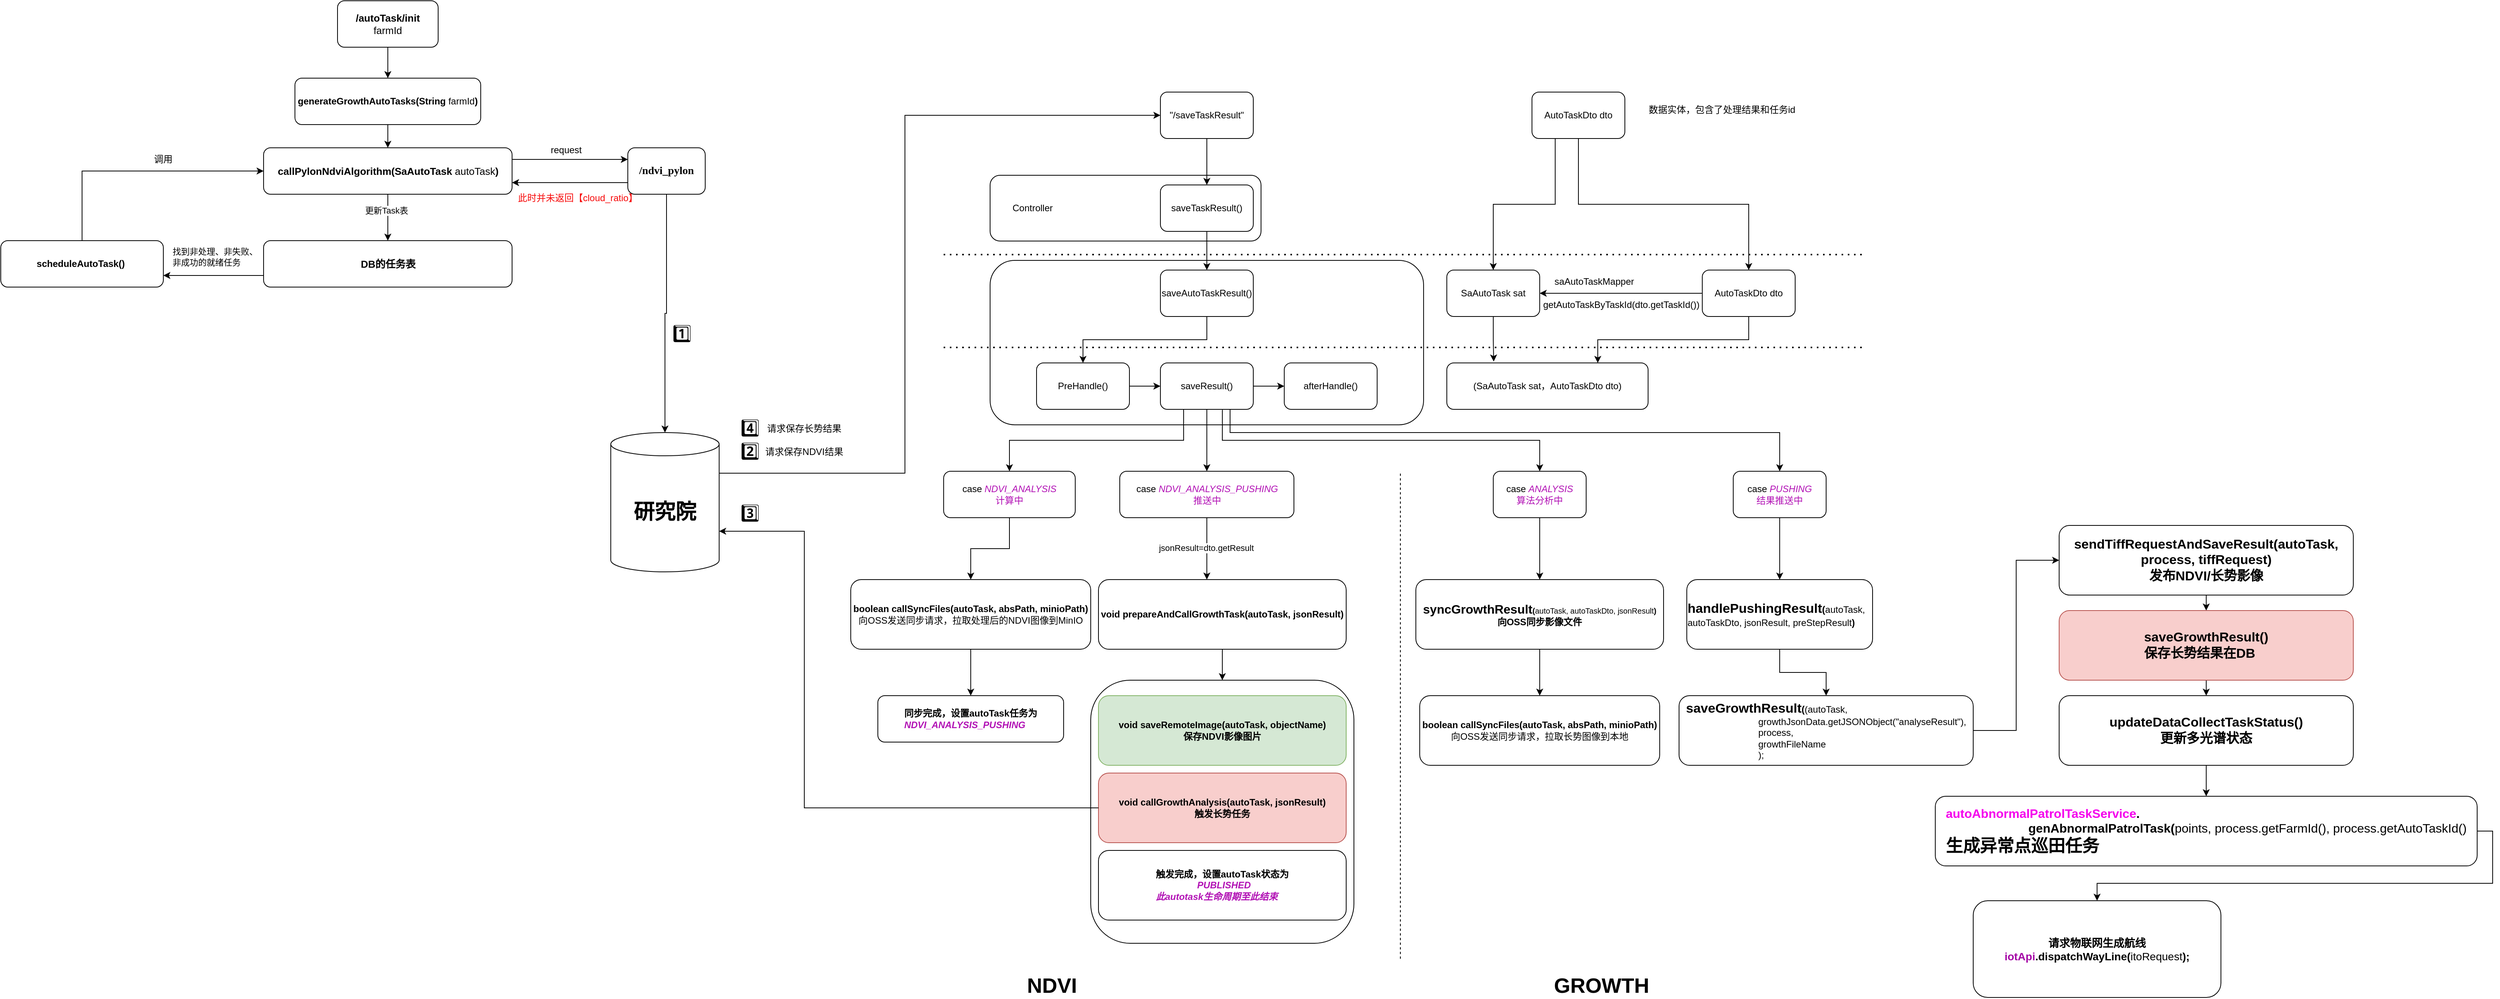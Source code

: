 <mxfile version="24.7.16" pages="2">
  <diagram name="第 1 页" id="bU-xMZTI8MpihGftyLqU">
    <mxGraphModel dx="4797" dy="1491" grid="0" gridSize="10" guides="1" tooltips="1" connect="1" arrows="1" fold="1" page="0" pageScale="1" pageWidth="827" pageHeight="1169" math="0" shadow="0">
      <root>
        <mxCell id="0" />
        <mxCell id="1" parent="0" />
        <mxCell id="F7ShpeiGUes_06DBWhh4-3" value="" style="rounded=1;whiteSpace=wrap;html=1;" parent="1" vertex="1">
          <mxGeometry x="440" y="1310" width="340" height="340" as="geometry" />
        </mxCell>
        <mxCell id="c2CcDeZ77ILfJtzNUxQb-9" value="" style="rounded=1;whiteSpace=wrap;html=1;" parent="1" vertex="1">
          <mxGeometry x="310" y="767.5" width="560" height="212.5" as="geometry" />
        </mxCell>
        <mxCell id="c2CcDeZ77ILfJtzNUxQb-7" value="" style="rounded=1;whiteSpace=wrap;html=1;" parent="1" vertex="1">
          <mxGeometry x="310" y="657.5" width="350" height="85" as="geometry" />
        </mxCell>
        <mxCell id="bQHwtgiF9r9U_ECL-Ta0-17" style="edgeStyle=orthogonalEdgeStyle;rounded=0;orthogonalLoop=1;jettySize=auto;html=1;exitX=1;exitY=0.25;exitDx=0;exitDy=0;entryX=0;entryY=0.25;entryDx=0;entryDy=0;" parent="1" source="H16j5Ul2mI7U-3mI70LO-3" target="bQHwtgiF9r9U_ECL-Ta0-16" edge="1">
          <mxGeometry relative="1" as="geometry" />
        </mxCell>
        <mxCell id="bQHwtgiF9r9U_ECL-Ta0-21" style="edgeStyle=orthogonalEdgeStyle;rounded=0;orthogonalLoop=1;jettySize=auto;html=1;exitX=0.5;exitY=1;exitDx=0;exitDy=0;entryX=0.5;entryY=0;entryDx=0;entryDy=0;" parent="1" source="H16j5Ul2mI7U-3mI70LO-3" target="bQHwtgiF9r9U_ECL-Ta0-7" edge="1">
          <mxGeometry relative="1" as="geometry" />
        </mxCell>
        <mxCell id="bQHwtgiF9r9U_ECL-Ta0-22" value="更新Task表" style="edgeLabel;html=1;align=center;verticalAlign=middle;resizable=0;points=[];" parent="bQHwtgiF9r9U_ECL-Ta0-21" vertex="1" connectable="0">
          <mxGeometry x="-0.294" y="-2" relative="1" as="geometry">
            <mxPoint as="offset" />
          </mxGeometry>
        </mxCell>
        <mxCell id="H16j5Ul2mI7U-3mI70LO-3" value="&lt;span style=&quot;font-size: 13px;&quot;&gt;&lt;b&gt;callPylonNdviAlgorithm(SaAutoTask &lt;/b&gt;autoTask&lt;b&gt;)&lt;/b&gt;&lt;/span&gt;" style="rounded=1;whiteSpace=wrap;html=1;" parent="1" vertex="1">
          <mxGeometry x="-628.5" y="622" width="321" height="60" as="geometry" />
        </mxCell>
        <mxCell id="bQHwtgiF9r9U_ECL-Ta0-3" style="edgeStyle=orthogonalEdgeStyle;rounded=0;orthogonalLoop=1;jettySize=auto;html=1;exitX=0.5;exitY=1;exitDx=0;exitDy=0;entryX=0.5;entryY=0;entryDx=0;entryDy=0;" parent="1" source="H16j5Ul2mI7U-3mI70LO-6" target="H16j5Ul2mI7U-3mI70LO-3" edge="1">
          <mxGeometry relative="1" as="geometry">
            <Array as="points">
              <mxPoint x="-468" y="592" />
            </Array>
          </mxGeometry>
        </mxCell>
        <mxCell id="H16j5Ul2mI7U-3mI70LO-6" value="&lt;span style=&quot;text-align: left;&quot;&gt;&lt;b&gt;generateGrowthAutoTasks(String &lt;/b&gt;farmId&lt;b&gt;)&lt;/b&gt;&lt;/span&gt;" style="rounded=1;whiteSpace=wrap;html=1;" parent="1" vertex="1">
          <mxGeometry x="-588" y="532" width="240" height="60" as="geometry" />
        </mxCell>
        <mxCell id="bQHwtgiF9r9U_ECL-Ta0-5" style="edgeStyle=orthogonalEdgeStyle;rounded=0;orthogonalLoop=1;jettySize=auto;html=1;exitX=0.5;exitY=1;exitDx=0;exitDy=0;entryX=0.5;entryY=0;entryDx=0;entryDy=0;" parent="1" source="bQHwtgiF9r9U_ECL-Ta0-4" target="H16j5Ul2mI7U-3mI70LO-6" edge="1">
          <mxGeometry relative="1" as="geometry" />
        </mxCell>
        <mxCell id="bQHwtgiF9r9U_ECL-Ta0-4" value="&lt;span style=&quot;font-size: 13px;&quot;&gt;&lt;b&gt;/autoTask/init&lt;/b&gt;&lt;/span&gt;&lt;div&gt;&lt;span style=&quot;font-size: 13px;&quot;&gt;farmId&lt;/span&gt;&lt;/div&gt;" style="rounded=1;whiteSpace=wrap;html=1;" parent="1" vertex="1">
          <mxGeometry x="-533" y="432" width="130" height="60" as="geometry" />
        </mxCell>
        <mxCell id="bQHwtgiF9r9U_ECL-Ta0-25" style="edgeStyle=orthogonalEdgeStyle;rounded=0;orthogonalLoop=1;jettySize=auto;html=1;exitX=0;exitY=0.75;exitDx=0;exitDy=0;entryX=1;entryY=0.75;entryDx=0;entryDy=0;" parent="1" source="bQHwtgiF9r9U_ECL-Ta0-7" target="bQHwtgiF9r9U_ECL-Ta0-23" edge="1">
          <mxGeometry relative="1" as="geometry" />
        </mxCell>
        <mxCell id="bQHwtgiF9r9U_ECL-Ta0-7" value="&lt;span style=&quot;font-size: 13px;&quot;&gt;&lt;b&gt;DB的任务表&lt;/b&gt;&lt;/span&gt;" style="rounded=1;whiteSpace=wrap;html=1;" parent="1" vertex="1">
          <mxGeometry x="-628.5" y="742" width="321" height="60" as="geometry" />
        </mxCell>
        <mxCell id="bQHwtgiF9r9U_ECL-Ta0-18" style="edgeStyle=orthogonalEdgeStyle;rounded=0;orthogonalLoop=1;jettySize=auto;html=1;exitX=0;exitY=0.75;exitDx=0;exitDy=0;entryX=1;entryY=0.75;entryDx=0;entryDy=0;" parent="1" source="bQHwtgiF9r9U_ECL-Ta0-16" target="H16j5Ul2mI7U-3mI70LO-3" edge="1">
          <mxGeometry relative="1" as="geometry" />
        </mxCell>
        <mxCell id="kAKzv-EGy98jyTWGATVm-1" style="edgeStyle=orthogonalEdgeStyle;rounded=0;orthogonalLoop=1;jettySize=auto;html=1;exitX=0.5;exitY=1;exitDx=0;exitDy=0;" parent="1" source="bQHwtgiF9r9U_ECL-Ta0-16" target="aj3jlf79KJcNchPvKdEv-5" edge="1">
          <mxGeometry relative="1" as="geometry" />
        </mxCell>
        <mxCell id="bQHwtgiF9r9U_ECL-Ta0-16" value="&lt;p class=&quot;MsoNormal&quot;&gt;&lt;b&gt;&lt;span style=&quot;font-family: 等线; font-size: 10.5pt;&quot;&gt;/ndvi_pylon&lt;/span&gt;&lt;/b&gt;&lt;/p&gt;" style="rounded=1;whiteSpace=wrap;html=1;" parent="1" vertex="1">
          <mxGeometry x="-158" y="622" width="100" height="60" as="geometry" />
        </mxCell>
        <mxCell id="bQHwtgiF9r9U_ECL-Ta0-19" value="request" style="text;html=1;align=center;verticalAlign=middle;resizable=0;points=[];autosize=1;strokeColor=none;fillColor=none;" parent="1" vertex="1">
          <mxGeometry x="-268" y="610" width="60" height="30" as="geometry" />
        </mxCell>
        <mxCell id="bQHwtgiF9r9U_ECL-Ta0-20" value="此时并未返回【cloud_ratio】" style="text;html=1;align=center;verticalAlign=middle;resizable=0;points=[];autosize=1;strokeColor=none;fillColor=none;fontColor=#f70808;" parent="1" vertex="1">
          <mxGeometry x="-313" y="672" width="180" height="30" as="geometry" />
        </mxCell>
        <mxCell id="bQHwtgiF9r9U_ECL-Ta0-28" style="edgeStyle=orthogonalEdgeStyle;rounded=0;orthogonalLoop=1;jettySize=auto;html=1;exitX=0.5;exitY=0;exitDx=0;exitDy=0;entryX=0;entryY=0.5;entryDx=0;entryDy=0;" parent="1" source="bQHwtgiF9r9U_ECL-Ta0-23" target="H16j5Ul2mI7U-3mI70LO-3" edge="1">
          <mxGeometry relative="1" as="geometry" />
        </mxCell>
        <mxCell id="bQHwtgiF9r9U_ECL-Ta0-23" value="&lt;b&gt;scheduleAutoTask()&amp;nbsp;&lt;br&gt;&lt;/b&gt;" style="rounded=1;whiteSpace=wrap;html=1;" parent="1" vertex="1">
          <mxGeometry x="-968" y="742" width="210" height="60" as="geometry" />
        </mxCell>
        <mxCell id="bQHwtgiF9r9U_ECL-Ta0-29" value="调用" style="text;html=1;align=center;verticalAlign=middle;whiteSpace=wrap;rounded=0;" parent="1" vertex="1">
          <mxGeometry x="-788" y="622" width="60" height="30" as="geometry" />
        </mxCell>
        <mxCell id="bQHwtgiF9r9U_ECL-Ta0-31" value="&lt;span style=&quot;color: rgb(0, 0, 0); font-family: Helvetica; font-size: 11px; font-style: normal; font-variant-ligatures: normal; font-variant-caps: normal; font-weight: 400; letter-spacing: normal; orphans: 2; text-align: center; text-indent: 0px; text-transform: none; widows: 2; word-spacing: 0px; -webkit-text-stroke-width: 0px; white-space: nowrap; background-color: rgb(255, 255, 255); text-decoration-thickness: initial; text-decoration-style: initial; text-decoration-color: initial; display: inline !important; float: none;&quot;&gt;找到非处理、非失败、&lt;/span&gt;&lt;div&gt;&lt;span style=&quot;color: rgb(0, 0, 0); font-family: Helvetica; font-size: 11px; font-style: normal; font-variant-ligatures: normal; font-variant-caps: normal; font-weight: 400; letter-spacing: normal; orphans: 2; text-align: center; text-indent: 0px; text-transform: none; widows: 2; word-spacing: 0px; -webkit-text-stroke-width: 0px; white-space: nowrap; background-color: rgb(255, 255, 255); text-decoration-thickness: initial; text-decoration-style: initial; text-decoration-color: initial; display: inline !important; float: none;&quot;&gt;非成功的就绪任务&lt;/span&gt;&lt;/div&gt;" style="text;whiteSpace=wrap;html=1;" parent="1" vertex="1">
          <mxGeometry x="-748" y="742" width="130" height="40" as="geometry" />
        </mxCell>
        <mxCell id="c2CcDeZ77ILfJtzNUxQb-2" style="edgeStyle=orthogonalEdgeStyle;rounded=0;orthogonalLoop=1;jettySize=auto;html=1;exitX=0.5;exitY=1;exitDx=0;exitDy=0;" parent="1" source="c2CcDeZ77ILfJtzNUxQb-1" edge="1">
          <mxGeometry relative="1" as="geometry">
            <mxPoint x="590" y="670" as="targetPoint" />
          </mxGeometry>
        </mxCell>
        <mxCell id="c2CcDeZ77ILfJtzNUxQb-1" value="&quot;/saveTaskResult&quot;" style="rounded=1;whiteSpace=wrap;html=1;" parent="1" vertex="1">
          <mxGeometry x="530" y="550" width="120" height="60" as="geometry" />
        </mxCell>
        <mxCell id="c2CcDeZ77ILfJtzNUxQb-6" style="edgeStyle=orthogonalEdgeStyle;rounded=0;orthogonalLoop=1;jettySize=auto;html=1;exitX=0.5;exitY=1;exitDx=0;exitDy=0;entryX=0.5;entryY=0;entryDx=0;entryDy=0;" parent="1" source="c2CcDeZ77ILfJtzNUxQb-3" target="c2CcDeZ77ILfJtzNUxQb-5" edge="1">
          <mxGeometry relative="1" as="geometry" />
        </mxCell>
        <mxCell id="c2CcDeZ77ILfJtzNUxQb-3" value="saveTaskResult()" style="rounded=1;whiteSpace=wrap;html=1;" parent="1" vertex="1">
          <mxGeometry x="530" y="670" width="120" height="60" as="geometry" />
        </mxCell>
        <mxCell id="c2CcDeZ77ILfJtzNUxQb-16" style="edgeStyle=orthogonalEdgeStyle;rounded=0;orthogonalLoop=1;jettySize=auto;html=1;exitX=0.5;exitY=1;exitDx=0;exitDy=0;entryX=0.5;entryY=0;entryDx=0;entryDy=0;" parent="1" source="c2CcDeZ77ILfJtzNUxQb-5" target="c2CcDeZ77ILfJtzNUxQb-12" edge="1">
          <mxGeometry relative="1" as="geometry" />
        </mxCell>
        <mxCell id="c2CcDeZ77ILfJtzNUxQb-5" value="&lt;span style=&quot;text-align: left;&quot;&gt;saveAutoTaskResult&lt;/span&gt;()" style="rounded=1;whiteSpace=wrap;html=1;" parent="1" vertex="1">
          <mxGeometry x="530" y="780" width="120" height="60" as="geometry" />
        </mxCell>
        <mxCell id="c2CcDeZ77ILfJtzNUxQb-8" value="Controller" style="text;html=1;align=center;verticalAlign=middle;whiteSpace=wrap;rounded=0;" parent="1" vertex="1">
          <mxGeometry x="335" y="685" width="60" height="30" as="geometry" />
        </mxCell>
        <mxCell id="c2CcDeZ77ILfJtzNUxQb-17" style="edgeStyle=orthogonalEdgeStyle;rounded=0;orthogonalLoop=1;jettySize=auto;html=1;exitX=1;exitY=0.5;exitDx=0;exitDy=0;" parent="1" source="c2CcDeZ77ILfJtzNUxQb-12" target="c2CcDeZ77ILfJtzNUxQb-13" edge="1">
          <mxGeometry relative="1" as="geometry" />
        </mxCell>
        <mxCell id="c2CcDeZ77ILfJtzNUxQb-12" value="&lt;span style=&quot;text-align: left;&quot;&gt;PreHandle&lt;/span&gt;()" style="rounded=1;whiteSpace=wrap;html=1;" parent="1" vertex="1">
          <mxGeometry x="370" y="900" width="120" height="60" as="geometry" />
        </mxCell>
        <mxCell id="c2CcDeZ77ILfJtzNUxQb-18" style="edgeStyle=orthogonalEdgeStyle;rounded=0;orthogonalLoop=1;jettySize=auto;html=1;exitX=1;exitY=0.5;exitDx=0;exitDy=0;" parent="1" source="c2CcDeZ77ILfJtzNUxQb-13" target="c2CcDeZ77ILfJtzNUxQb-14" edge="1">
          <mxGeometry relative="1" as="geometry" />
        </mxCell>
        <mxCell id="c2CcDeZ77ILfJtzNUxQb-26" style="edgeStyle=orthogonalEdgeStyle;rounded=0;orthogonalLoop=1;jettySize=auto;html=1;exitX=0.25;exitY=1;exitDx=0;exitDy=0;entryX=0.5;entryY=0;entryDx=0;entryDy=0;" parent="1" source="c2CcDeZ77ILfJtzNUxQb-13" target="c2CcDeZ77ILfJtzNUxQb-21" edge="1">
          <mxGeometry relative="1" as="geometry" />
        </mxCell>
        <mxCell id="c2CcDeZ77ILfJtzNUxQb-30" style="edgeStyle=orthogonalEdgeStyle;rounded=0;orthogonalLoop=1;jettySize=auto;html=1;exitX=0.5;exitY=1;exitDx=0;exitDy=0;" parent="1" source="c2CcDeZ77ILfJtzNUxQb-13" target="c2CcDeZ77ILfJtzNUxQb-22" edge="1">
          <mxGeometry relative="1" as="geometry" />
        </mxCell>
        <mxCell id="aj3jlf79KJcNchPvKdEv-1" style="edgeStyle=orthogonalEdgeStyle;rounded=0;orthogonalLoop=1;jettySize=auto;html=1;exitX=0.667;exitY=1.011;exitDx=0;exitDy=0;entryX=0.5;entryY=0;entryDx=0;entryDy=0;exitPerimeter=0;" parent="1" source="c2CcDeZ77ILfJtzNUxQb-13" target="c2CcDeZ77ILfJtzNUxQb-23" edge="1">
          <mxGeometry relative="1" as="geometry">
            <Array as="points">
              <mxPoint x="610" y="1000" />
              <mxPoint x="1020" y="1000" />
            </Array>
          </mxGeometry>
        </mxCell>
        <mxCell id="aaeH6RGTp8yCNECdlGZ3-36" style="edgeStyle=orthogonalEdgeStyle;rounded=0;orthogonalLoop=1;jettySize=auto;html=1;exitX=0.75;exitY=1;exitDx=0;exitDy=0;entryX=0.5;entryY=0;entryDx=0;entryDy=0;" parent="1" source="c2CcDeZ77ILfJtzNUxQb-13" target="c2CcDeZ77ILfJtzNUxQb-25" edge="1">
          <mxGeometry relative="1" as="geometry">
            <Array as="points">
              <mxPoint x="620" y="990" />
              <mxPoint x="1330" y="990" />
            </Array>
          </mxGeometry>
        </mxCell>
        <mxCell id="c2CcDeZ77ILfJtzNUxQb-13" value="&lt;div style=&quot;text-align: left;&quot;&gt;&lt;span style=&quot;background-color: initial;&quot;&gt;saveResult()&lt;/span&gt;&lt;/div&gt;" style="rounded=1;whiteSpace=wrap;html=1;" parent="1" vertex="1">
          <mxGeometry x="530" y="900" width="120" height="60" as="geometry" />
        </mxCell>
        <mxCell id="c2CcDeZ77ILfJtzNUxQb-14" value="&lt;span style=&quot;text-align: left;&quot;&gt;afterHandle&lt;/span&gt;()" style="rounded=1;whiteSpace=wrap;html=1;" parent="1" vertex="1">
          <mxGeometry x="690" y="900" width="120" height="60" as="geometry" />
        </mxCell>
        <mxCell id="c2CcDeZ77ILfJtzNUxQb-29" style="edgeStyle=orthogonalEdgeStyle;rounded=0;orthogonalLoop=1;jettySize=auto;html=1;exitX=0.5;exitY=1;exitDx=0;exitDy=0;" parent="1" source="c2CcDeZ77ILfJtzNUxQb-21" target="c2CcDeZ77ILfJtzNUxQb-28" edge="1">
          <mxGeometry relative="1" as="geometry" />
        </mxCell>
        <mxCell id="c2CcDeZ77ILfJtzNUxQb-21" value="&lt;span style=&quot;text-align: left;&quot;&gt;case &lt;i&gt;&lt;font color=&quot;#b212b5&quot;&gt;NDVI_ANALYSIS&lt;/font&gt;&lt;/i&gt;&lt;/span&gt;&lt;div&gt;&lt;span style=&quot;text-align: left;&quot;&gt;&lt;font style=&quot;&quot; color=&quot;#b212b5&quot;&gt;计算中&lt;/font&gt;&lt;/span&gt;&lt;/div&gt;" style="rounded=1;whiteSpace=wrap;html=1;" parent="1" vertex="1">
          <mxGeometry x="250" y="1040" width="170" height="60" as="geometry" />
        </mxCell>
        <mxCell id="c2CcDeZ77ILfJtzNUxQb-34" style="edgeStyle=orthogonalEdgeStyle;rounded=0;orthogonalLoop=1;jettySize=auto;html=1;exitX=0.5;exitY=1;exitDx=0;exitDy=0;" parent="1" source="c2CcDeZ77ILfJtzNUxQb-22" edge="1">
          <mxGeometry relative="1" as="geometry">
            <mxPoint x="590" y="1180" as="targetPoint" />
          </mxGeometry>
        </mxCell>
        <mxCell id="c2CcDeZ77ILfJtzNUxQb-58" value="jsonResult=dto.getResult" style="edgeLabel;html=1;align=center;verticalAlign=middle;resizable=0;points=[];" parent="c2CcDeZ77ILfJtzNUxQb-34" vertex="1" connectable="0">
          <mxGeometry x="-0.031" y="-1" relative="1" as="geometry">
            <mxPoint as="offset" />
          </mxGeometry>
        </mxCell>
        <mxCell id="c2CcDeZ77ILfJtzNUxQb-22" value="&lt;span style=&quot;text-align: left;&quot;&gt;case&amp;nbsp;&lt;/span&gt;&lt;font color=&quot;#b212b5&quot;&gt;&lt;i&gt;NDVI_ANALYSIS_PUSHING&lt;/i&gt;&lt;/font&gt;&lt;div&gt;&lt;font color=&quot;#b212b5&quot;&gt;推送中&lt;/font&gt;&lt;/div&gt;" style="rounded=1;whiteSpace=wrap;html=1;" parent="1" vertex="1">
          <mxGeometry x="477.5" y="1040" width="225" height="60" as="geometry" />
        </mxCell>
        <mxCell id="aaeH6RGTp8yCNECdlGZ3-33" style="edgeStyle=orthogonalEdgeStyle;rounded=0;orthogonalLoop=1;jettySize=auto;html=1;exitX=0.5;exitY=1;exitDx=0;exitDy=0;entryX=0.5;entryY=0;entryDx=0;entryDy=0;" parent="1" source="c2CcDeZ77ILfJtzNUxQb-23" target="aaeH6RGTp8yCNECdlGZ3-24" edge="1">
          <mxGeometry relative="1" as="geometry" />
        </mxCell>
        <mxCell id="c2CcDeZ77ILfJtzNUxQb-23" value="&lt;div style=&quot;text-align: center;&quot;&gt;&lt;span style=&quot;background-color: initial; text-align: left;&quot;&gt;case&amp;nbsp;&lt;/span&gt;&lt;span style=&quot;background-color: initial;&quot;&gt;&lt;font color=&quot;#b212b5&quot;&gt;&lt;i&gt;ANALYSIS&lt;/i&gt;&lt;/font&gt;&lt;/span&gt;&lt;/div&gt;&lt;div style=&quot;text-align: center;&quot;&gt;&lt;span style=&quot;background-color: initial;&quot;&gt;&lt;font color=&quot;#b212b5&quot;&gt;算法分析中&lt;/font&gt;&lt;/span&gt;&lt;/div&gt;" style="rounded=1;whiteSpace=wrap;html=1;" parent="1" vertex="1">
          <mxGeometry x="960" y="1040" width="120" height="60" as="geometry" />
        </mxCell>
        <mxCell id="aaeH6RGTp8yCNECdlGZ3-28" style="edgeStyle=orthogonalEdgeStyle;rounded=0;orthogonalLoop=1;jettySize=auto;html=1;exitX=0.5;exitY=1;exitDx=0;exitDy=0;entryX=0.5;entryY=0;entryDx=0;entryDy=0;" parent="1" source="c2CcDeZ77ILfJtzNUxQb-25" target="aaeH6RGTp8yCNECdlGZ3-27" edge="1">
          <mxGeometry relative="1" as="geometry" />
        </mxCell>
        <mxCell id="c2CcDeZ77ILfJtzNUxQb-25" value="&lt;div style=&quot;text-align: center;&quot;&gt;&lt;span style=&quot;background-color: initial; text-align: left;&quot;&gt;case&amp;nbsp;&lt;/span&gt;&lt;span style=&quot;background-color: initial;&quot;&gt;&lt;font color=&quot;#b212b5&quot;&gt;&lt;i&gt;PUSHING&lt;/i&gt;&lt;/font&gt;&lt;/span&gt;&lt;/div&gt;&lt;div style=&quot;text-align: center;&quot;&gt;&lt;span style=&quot;background-color: initial;&quot;&gt;&lt;font color=&quot;#b212b5&quot;&gt;结果推送中&lt;/font&gt;&lt;/span&gt;&lt;/div&gt;" style="rounded=1;whiteSpace=wrap;html=1;" parent="1" vertex="1">
          <mxGeometry x="1270" y="1040" width="120" height="60" as="geometry" />
        </mxCell>
        <mxCell id="c2CcDeZ77ILfJtzNUxQb-31" style="edgeStyle=orthogonalEdgeStyle;rounded=0;orthogonalLoop=1;jettySize=auto;html=1;exitX=0.5;exitY=1;exitDx=0;exitDy=0;" parent="1" source="c2CcDeZ77ILfJtzNUxQb-28" edge="1">
          <mxGeometry relative="1" as="geometry">
            <mxPoint x="285" y="1330" as="targetPoint" />
          </mxGeometry>
        </mxCell>
        <mxCell id="c2CcDeZ77ILfJtzNUxQb-28" value="&lt;div style=&quot;text-align: center;&quot;&gt;&lt;span style=&quot;text-align: left;&quot;&gt;&lt;b&gt;boolean callSyncFiles(autoTask, absPath, minioPath)&lt;/b&gt;&lt;/span&gt;&lt;br&gt;&lt;/div&gt;&lt;div style=&quot;text-align: center;&quot;&gt;&lt;span style=&quot;text-align: left;&quot;&gt;向OSS发送同步请求，拉取处理后的NDVI图像到MinIO&lt;/span&gt;&lt;/div&gt;" style="rounded=1;whiteSpace=wrap;html=1;" parent="1" vertex="1">
          <mxGeometry x="130" y="1180" width="310" height="90" as="geometry" />
        </mxCell>
        <mxCell id="c2CcDeZ77ILfJtzNUxQb-33" value="&lt;div style=&quot;text-align: left;&quot;&gt;&lt;b&gt;同步完成，设置autoTask任务为&lt;/b&gt;&lt;/div&gt;&lt;div style=&quot;text-align: left;&quot;&gt;&lt;b&gt;&lt;i&gt;&lt;font color=&quot;#b212b5&quot;&gt;NDVI_ANALYSIS_PUSHING&lt;/font&gt;&lt;/i&gt;&lt;/b&gt;&lt;/div&gt;" style="rounded=1;whiteSpace=wrap;html=1;" parent="1" vertex="1">
          <mxGeometry x="165" y="1330" width="240" height="60" as="geometry" />
        </mxCell>
        <mxCell id="F7ShpeiGUes_06DBWhh4-4" style="edgeStyle=orthogonalEdgeStyle;rounded=0;orthogonalLoop=1;jettySize=auto;html=1;exitX=0.5;exitY=1;exitDx=0;exitDy=0;entryX=0.5;entryY=0;entryDx=0;entryDy=0;" parent="1" source="c2CcDeZ77ILfJtzNUxQb-36" target="F7ShpeiGUes_06DBWhh4-3" edge="1">
          <mxGeometry relative="1" as="geometry" />
        </mxCell>
        <mxCell id="c2CcDeZ77ILfJtzNUxQb-36" value="&lt;div style=&quot;text-align: center;&quot;&gt;&lt;span style=&quot;text-align: left;&quot;&gt;&lt;b&gt;void prepareAndCallGrowthTask(autoTask, jsonResult)&lt;/b&gt;&lt;/span&gt;&lt;/div&gt;" style="rounded=1;whiteSpace=wrap;html=1;" parent="1" vertex="1">
          <mxGeometry x="450" y="1180" width="320" height="90" as="geometry" />
        </mxCell>
        <mxCell id="c2CcDeZ77ILfJtzNUxQb-56" value="&lt;div style=&quot;text-align: center;&quot;&gt;&lt;span style=&quot;text-align: left;&quot;&gt;&lt;b&gt;void saveRemoteImage(autoTask, objectName)&lt;/b&gt;&lt;/span&gt;&lt;/div&gt;&lt;div style=&quot;text-align: center;&quot;&gt;&lt;span style=&quot;text-align: left;&quot;&gt;&lt;b&gt;保存NDVI影像图片&lt;/b&gt;&lt;/span&gt;&lt;/div&gt;" style="rounded=1;whiteSpace=wrap;html=1;fillColor=#d5e8d4;strokeColor=#82b366;" parent="1" vertex="1">
          <mxGeometry x="450" y="1330" width="320" height="90" as="geometry" />
        </mxCell>
        <mxCell id="F7ShpeiGUes_06DBWhh4-2" value="&lt;div style=&quot;text-align: center;&quot;&gt;&lt;span style=&quot;text-align: left;&quot;&gt;&lt;b&gt;void callGrowthAnalysis(autoTask, jsonResult)&lt;/b&gt;&lt;/span&gt;&lt;/div&gt;&lt;div style=&quot;text-align: center;&quot;&gt;&lt;span style=&quot;text-align: left;&quot;&gt;&lt;b&gt;触发长势任务&lt;/b&gt;&lt;/span&gt;&lt;/div&gt;" style="rounded=1;whiteSpace=wrap;html=1;fillColor=#f8cecc;strokeColor=#b85450;" parent="1" vertex="1">
          <mxGeometry x="450" y="1430" width="320" height="90" as="geometry" />
        </mxCell>
        <mxCell id="F7ShpeiGUes_06DBWhh4-5" value="&lt;div style=&quot;text-align: left;&quot;&gt;&lt;b&gt;触发完成，设置autoTask状态为&lt;/b&gt;&lt;/div&gt;&lt;div style=&quot;text-align: left;&quot;&gt;&lt;b&gt;&lt;span style=&quot;white-space: pre;&quot;&gt;&#x9;&lt;/span&gt;&lt;font color=&quot;#b212b5&quot;&gt;&lt;span style=&quot;white-space: pre;&quot;&gt;&#x9;&lt;/span&gt;&lt;i&gt;PUBLISHED&lt;/i&gt;&lt;/font&gt;&lt;/b&gt;&lt;/div&gt;&lt;div style=&quot;text-align: left;&quot;&gt;&lt;b&gt;&lt;i&gt;&lt;font color=&quot;#b212b5&quot;&gt;此autotask生命周期至此结束&lt;/font&gt;&lt;/i&gt;&lt;/b&gt;&lt;/div&gt;" style="rounded=1;whiteSpace=wrap;html=1;" parent="1" vertex="1">
          <mxGeometry x="450" y="1530" width="320" height="90" as="geometry" />
        </mxCell>
        <mxCell id="aj3jlf79KJcNchPvKdEv-2" value="" style="endArrow=none;dashed=1;html=1;rounded=0;" parent="1" edge="1">
          <mxGeometry width="50" height="50" relative="1" as="geometry">
            <mxPoint x="840" y="1670" as="sourcePoint" />
            <mxPoint x="840" y="1040" as="targetPoint" />
          </mxGeometry>
        </mxCell>
        <mxCell id="aj3jlf79KJcNchPvKdEv-3" value="NDVI" style="text;html=1;align=center;verticalAlign=middle;whiteSpace=wrap;rounded=0;fontSize=27;fontStyle=1" parent="1" vertex="1">
          <mxGeometry x="359.5" y="1690" width="60" height="30" as="geometry" />
        </mxCell>
        <mxCell id="aj3jlf79KJcNchPvKdEv-4" value="GROWTH" style="text;html=1;align=center;verticalAlign=middle;whiteSpace=wrap;rounded=0;fontSize=27;fontStyle=1" parent="1" vertex="1">
          <mxGeometry x="1070" y="1690" width="60" height="30" as="geometry" />
        </mxCell>
        <mxCell id="aaeH6RGTp8yCNECdlGZ3-2" style="edgeStyle=orthogonalEdgeStyle;rounded=0;orthogonalLoop=1;jettySize=auto;html=1;exitX=1;exitY=0;exitDx=0;exitDy=52.5;exitPerimeter=0;entryX=0;entryY=0.5;entryDx=0;entryDy=0;" parent="1" source="aj3jlf79KJcNchPvKdEv-5" target="c2CcDeZ77ILfJtzNUxQb-1" edge="1">
          <mxGeometry relative="1" as="geometry">
            <Array as="points">
              <mxPoint x="200" y="1043" />
              <mxPoint x="200" y="580" />
            </Array>
          </mxGeometry>
        </mxCell>
        <mxCell id="aj3jlf79KJcNchPvKdEv-5" value="&lt;b&gt;&lt;font style=&quot;font-size: 27px;&quot;&gt;研究院&lt;/font&gt;&lt;/b&gt;" style="shape=cylinder3;whiteSpace=wrap;html=1;boundedLbl=1;backgroundOutline=1;size=15;" parent="1" vertex="1">
          <mxGeometry x="-180" y="990" width="140" height="180" as="geometry" />
        </mxCell>
        <mxCell id="aaeH6RGTp8yCNECdlGZ3-1" style="edgeStyle=orthogonalEdgeStyle;rounded=0;orthogonalLoop=1;jettySize=auto;html=1;exitX=0;exitY=0.5;exitDx=0;exitDy=0;entryX=1;entryY=0;entryDx=0;entryDy=127.5;entryPerimeter=0;" parent="1" source="F7ShpeiGUes_06DBWhh4-2" target="aj3jlf79KJcNchPvKdEv-5" edge="1">
          <mxGeometry relative="1" as="geometry">
            <Array as="points">
              <mxPoint x="70" y="1475" />
              <mxPoint x="70" y="1118" />
            </Array>
          </mxGeometry>
        </mxCell>
        <mxCell id="aaeH6RGTp8yCNECdlGZ3-5" value="&lt;font style=&quot;font-size: 22px;&quot;&gt;1️⃣&lt;/font&gt;" style="text;html=1;align=center;verticalAlign=middle;whiteSpace=wrap;rounded=0;" parent="1" vertex="1">
          <mxGeometry x="-118" y="848" width="60" height="30" as="geometry" />
        </mxCell>
        <mxCell id="aaeH6RGTp8yCNECdlGZ3-6" value="&lt;font style=&quot;font-size: 22px;&quot;&gt;2️⃣&lt;/font&gt;" style="text;html=1;align=center;verticalAlign=middle;whiteSpace=wrap;rounded=0;" parent="1" vertex="1">
          <mxGeometry x="-30" y="1000" width="60" height="30" as="geometry" />
        </mxCell>
        <mxCell id="aaeH6RGTp8yCNECdlGZ3-7" value="&lt;font style=&quot;font-size: 22px;&quot;&gt;3️⃣&lt;/font&gt;" style="text;html=1;align=center;verticalAlign=middle;whiteSpace=wrap;rounded=0;" parent="1" vertex="1">
          <mxGeometry x="-30" y="1080" width="60" height="30" as="geometry" />
        </mxCell>
        <mxCell id="aaeH6RGTp8yCNECdlGZ3-8" style="edgeStyle=orthogonalEdgeStyle;rounded=0;orthogonalLoop=1;jettySize=auto;html=1;exitX=0.5;exitY=1;exitDx=0;exitDy=0;" parent="1" source="aaeH6RGTp8yCNECdlGZ3-10" target="aaeH6RGTp8yCNECdlGZ3-14" edge="1">
          <mxGeometry relative="1" as="geometry" />
        </mxCell>
        <mxCell id="aaeH6RGTp8yCNECdlGZ3-9" style="edgeStyle=orthogonalEdgeStyle;rounded=0;orthogonalLoop=1;jettySize=auto;html=1;exitX=0.25;exitY=1;exitDx=0;exitDy=0;entryX=0.5;entryY=0;entryDx=0;entryDy=0;" parent="1" source="aaeH6RGTp8yCNECdlGZ3-10" target="aaeH6RGTp8yCNECdlGZ3-15" edge="1">
          <mxGeometry relative="1" as="geometry" />
        </mxCell>
        <mxCell id="aaeH6RGTp8yCNECdlGZ3-10" value="&lt;span style=&quot;text-align: left;&quot;&gt;AutoTaskDto dto&lt;/span&gt;" style="rounded=1;whiteSpace=wrap;html=1;" parent="1" vertex="1">
          <mxGeometry x="1010" y="550" width="120" height="60" as="geometry" />
        </mxCell>
        <mxCell id="aaeH6RGTp8yCNECdlGZ3-11" value="数据实体，包含了处理结果和任务id&lt;div&gt;&lt;br&gt;&lt;/div&gt;" style="text;html=1;align=center;verticalAlign=middle;resizable=0;points=[];autosize=1;strokeColor=none;fillColor=none;" parent="1" vertex="1">
          <mxGeometry x="1150" y="560" width="210" height="40" as="geometry" />
        </mxCell>
        <mxCell id="aaeH6RGTp8yCNECdlGZ3-12" style="edgeStyle=orthogonalEdgeStyle;rounded=0;orthogonalLoop=1;jettySize=auto;html=1;exitX=0;exitY=0.5;exitDx=0;exitDy=0;entryX=1;entryY=0.5;entryDx=0;entryDy=0;" parent="1" source="aaeH6RGTp8yCNECdlGZ3-14" target="aaeH6RGTp8yCNECdlGZ3-15" edge="1">
          <mxGeometry relative="1" as="geometry" />
        </mxCell>
        <mxCell id="aaeH6RGTp8yCNECdlGZ3-13" style="edgeStyle=orthogonalEdgeStyle;rounded=0;orthogonalLoop=1;jettySize=auto;html=1;exitX=0.5;exitY=1;exitDx=0;exitDy=0;entryX=0.75;entryY=0;entryDx=0;entryDy=0;" parent="1" source="aaeH6RGTp8yCNECdlGZ3-14" target="aaeH6RGTp8yCNECdlGZ3-18" edge="1">
          <mxGeometry relative="1" as="geometry" />
        </mxCell>
        <mxCell id="aaeH6RGTp8yCNECdlGZ3-14" value="&lt;span style=&quot;text-align: left;&quot;&gt;AutoTaskDto dto&lt;/span&gt;" style="rounded=1;whiteSpace=wrap;html=1;" parent="1" vertex="1">
          <mxGeometry x="1230" y="780" width="120" height="60" as="geometry" />
        </mxCell>
        <mxCell id="aaeH6RGTp8yCNECdlGZ3-15" value="&lt;span style=&quot;text-align: left;&quot;&gt;SaAutoTask sat&lt;/span&gt;" style="rounded=1;whiteSpace=wrap;html=1;" parent="1" vertex="1">
          <mxGeometry x="900" y="780" width="120" height="60" as="geometry" />
        </mxCell>
        <mxCell id="aaeH6RGTp8yCNECdlGZ3-16" value="&lt;span style=&quot;text-align: left; text-wrap: wrap;&quot;&gt;saAutoTaskMapper&lt;/span&gt;" style="text;html=1;align=center;verticalAlign=middle;resizable=0;points=[];autosize=1;strokeColor=none;fillColor=none;" parent="1" vertex="1">
          <mxGeometry x="1025" y="780" width="130" height="30" as="geometry" />
        </mxCell>
        <mxCell id="aaeH6RGTp8yCNECdlGZ3-17" value="&lt;div style=&quot;text-align: left;&quot;&gt;&lt;span style=&quot;background-color: initial; text-wrap: wrap;&quot;&gt;getAutoTaskByTaskId(dto.getTaskId())&lt;/span&gt;&lt;/div&gt;" style="text;html=1;align=center;verticalAlign=middle;resizable=0;points=[];autosize=1;strokeColor=none;fillColor=none;" parent="1" vertex="1">
          <mxGeometry x="1010" y="810" width="230" height="30" as="geometry" />
        </mxCell>
        <mxCell id="aaeH6RGTp8yCNECdlGZ3-18" value="&lt;span style=&quot;text-align: left;&quot;&gt;(SaAutoTask sat，&lt;/span&gt;&lt;span style=&quot;text-align: left;&quot;&gt;AutoTaskDto dto)&lt;/span&gt;" style="rounded=1;whiteSpace=wrap;html=1;" parent="1" vertex="1">
          <mxGeometry x="900" y="900" width="260" height="60" as="geometry" />
        </mxCell>
        <mxCell id="aaeH6RGTp8yCNECdlGZ3-19" style="edgeStyle=orthogonalEdgeStyle;rounded=0;orthogonalLoop=1;jettySize=auto;html=1;exitX=0.5;exitY=1;exitDx=0;exitDy=0;entryX=0.233;entryY=-0.03;entryDx=0;entryDy=0;entryPerimeter=0;" parent="1" source="aaeH6RGTp8yCNECdlGZ3-15" target="aaeH6RGTp8yCNECdlGZ3-18" edge="1">
          <mxGeometry relative="1" as="geometry" />
        </mxCell>
        <mxCell id="aaeH6RGTp8yCNECdlGZ3-21" value="请求保存NDVI结果" style="text;html=1;align=center;verticalAlign=middle;whiteSpace=wrap;rounded=0;" parent="1" vertex="1">
          <mxGeometry x="10" y="1000" width="120" height="30" as="geometry" />
        </mxCell>
        <mxCell id="aaeH6RGTp8yCNECdlGZ3-22" value="&lt;font style=&quot;font-size: 22px;&quot;&gt;4️⃣&lt;/font&gt;" style="text;html=1;align=center;verticalAlign=middle;whiteSpace=wrap;rounded=0;" parent="1" vertex="1">
          <mxGeometry x="-30" y="970" width="60" height="30" as="geometry" />
        </mxCell>
        <mxCell id="aaeH6RGTp8yCNECdlGZ3-23" value="请求保存长势结果" style="text;html=1;align=center;verticalAlign=middle;whiteSpace=wrap;rounded=0;" parent="1" vertex="1">
          <mxGeometry x="10" y="970" width="120" height="30" as="geometry" />
        </mxCell>
        <mxCell id="aaeH6RGTp8yCNECdlGZ3-34" style="edgeStyle=orthogonalEdgeStyle;rounded=0;orthogonalLoop=1;jettySize=auto;html=1;exitX=0.5;exitY=1;exitDx=0;exitDy=0;entryX=0.5;entryY=0;entryDx=0;entryDy=0;" parent="1" source="aaeH6RGTp8yCNECdlGZ3-24" target="aaeH6RGTp8yCNECdlGZ3-32" edge="1">
          <mxGeometry relative="1" as="geometry" />
        </mxCell>
        <mxCell id="aaeH6RGTp8yCNECdlGZ3-24" value="&lt;div style=&quot;text-align: left; font-size: 10px;&quot;&gt;&lt;b style=&quot;&quot;&gt;&lt;font style=&quot;font-size: 16px;&quot;&gt;syncGrowthResult&lt;/font&gt;&lt;span style=&quot;&quot;&gt;(&lt;/span&gt;&lt;/b&gt;autoTask, autoTaskDto, jsonResult&lt;b&gt;)&lt;/b&gt;&lt;br&gt;&lt;/div&gt;&lt;div style=&quot;&quot;&gt;&lt;b&gt;向OSS同步影像文件&lt;/b&gt;&lt;/div&gt;" style="rounded=1;whiteSpace=wrap;html=1;" parent="1" vertex="1">
          <mxGeometry x="860" y="1180" width="320" height="90" as="geometry" />
        </mxCell>
        <mxCell id="aaeH6RGTp8yCNECdlGZ3-39" style="edgeStyle=orthogonalEdgeStyle;rounded=0;orthogonalLoop=1;jettySize=auto;html=1;exitX=0.5;exitY=1;exitDx=0;exitDy=0;entryX=0.5;entryY=0;entryDx=0;entryDy=0;" parent="1" source="aaeH6RGTp8yCNECdlGZ3-27" target="aaeH6RGTp8yCNECdlGZ3-38" edge="1">
          <mxGeometry relative="1" as="geometry" />
        </mxCell>
        <mxCell id="aaeH6RGTp8yCNECdlGZ3-27" value="&lt;div style=&quot;text-align: left;&quot;&gt;&lt;font style=&quot;font-size: 12px;&quot;&gt;&lt;b style=&quot;&quot;&gt;&lt;font style=&quot;font-size: 17px;&quot;&gt;handlePushingResult&lt;/font&gt;&lt;font style=&quot;font-size: 12px;&quot;&gt;(&lt;/font&gt;&lt;/b&gt;&lt;font style=&quot;font-size: 12px;&quot;&gt;autoTask, autoTaskDto,&amp;nbsp;&lt;/font&gt;&lt;/font&gt;&lt;span style=&quot;background-color: initial;&quot;&gt;jsonResult, preStepResult&lt;/span&gt;&lt;b style=&quot;background-color: initial;&quot;&gt;)&lt;/b&gt;&lt;/div&gt;" style="rounded=1;whiteSpace=wrap;html=1;" parent="1" vertex="1">
          <mxGeometry x="1210" y="1180" width="240" height="90" as="geometry" />
        </mxCell>
        <mxCell id="aaeH6RGTp8yCNECdlGZ3-32" value="&lt;div style=&quot;text-align: center;&quot;&gt;&lt;span style=&quot;text-align: left;&quot;&gt;&lt;b&gt;boolean callSyncFiles(autoTask, absPath, minioPath)&lt;/b&gt;&lt;/span&gt;&lt;br&gt;&lt;/div&gt;&lt;div style=&quot;text-align: center;&quot;&gt;&lt;span style=&quot;text-align: left;&quot;&gt;向OSS发送同步请求，拉取长势图像到本地&lt;/span&gt;&lt;/div&gt;" style="rounded=1;whiteSpace=wrap;html=1;" parent="1" vertex="1">
          <mxGeometry x="865" y="1330" width="310" height="90" as="geometry" />
        </mxCell>
        <mxCell id="beymOb4az-3ihtxZKBCO-1" style="edgeStyle=orthogonalEdgeStyle;rounded=0;orthogonalLoop=1;jettySize=auto;html=1;exitX=1;exitY=0.5;exitDx=0;exitDy=0;entryX=0;entryY=0.5;entryDx=0;entryDy=0;" edge="1" parent="1" source="aaeH6RGTp8yCNECdlGZ3-38" target="aaeH6RGTp8yCNECdlGZ3-40">
          <mxGeometry relative="1" as="geometry" />
        </mxCell>
        <mxCell id="aaeH6RGTp8yCNECdlGZ3-38" value="&lt;div style=&quot;text-align: left;&quot;&gt;&lt;font style=&quot;font-size: 12px;&quot;&gt;&lt;b style=&quot;&quot;&gt;&lt;font style=&quot;font-size: 17px;&quot;&gt;saveGrowthResult&lt;/font&gt;&lt;font style=&quot;font-size: 12px;&quot;&gt;(&lt;/font&gt;&lt;/b&gt;&lt;/font&gt;&lt;span style=&quot;background-color: initial;&quot;&gt;(autoTask,&lt;/span&gt;&lt;/div&gt;&lt;div style=&quot;text-align: left;&quot;&gt;&amp;nbsp; &amp;nbsp; &amp;nbsp; &amp;nbsp; &amp;nbsp; &amp;nbsp; &amp;nbsp; &amp;nbsp; &amp;nbsp; &amp;nbsp; &amp;nbsp; &amp;nbsp; &amp;nbsp; &amp;nbsp; growthJsonData.getJSONObject(&quot;analyseResult&quot;),&lt;/div&gt;&lt;div style=&quot;text-align: left;&quot;&gt;&amp;nbsp; &amp;nbsp; &amp;nbsp; &amp;nbsp; &amp;nbsp; &amp;nbsp; &amp;nbsp; &amp;nbsp; &amp;nbsp; &amp;nbsp; &amp;nbsp; &amp;nbsp; &amp;nbsp; &amp;nbsp; process,&lt;/div&gt;&lt;div style=&quot;text-align: left;&quot;&gt;&amp;nbsp; &amp;nbsp; &amp;nbsp; &amp;nbsp; &amp;nbsp; &amp;nbsp; &amp;nbsp; &amp;nbsp; &amp;nbsp; &amp;nbsp; &amp;nbsp; &amp;nbsp; &amp;nbsp; &amp;nbsp; growthFileName&lt;/div&gt;&lt;div style=&quot;text-align: left;&quot;&gt;&amp;nbsp; &amp;nbsp; &amp;nbsp; &amp;nbsp; &amp;nbsp; &amp;nbsp; &amp;nbsp; &amp;nbsp; &amp;nbsp; &amp;nbsp; &amp;nbsp; &amp;nbsp; &amp;nbsp; &amp;nbsp; );&lt;/div&gt;" style="rounded=1;whiteSpace=wrap;html=1;" parent="1" vertex="1">
          <mxGeometry x="1200" y="1330" width="380" height="90" as="geometry" />
        </mxCell>
        <mxCell id="aaeH6RGTp8yCNECdlGZ3-46" style="edgeStyle=orthogonalEdgeStyle;rounded=0;orthogonalLoop=1;jettySize=auto;html=1;exitX=0.5;exitY=1;exitDx=0;exitDy=0;entryX=0.5;entryY=0;entryDx=0;entryDy=0;" parent="1" source="aaeH6RGTp8yCNECdlGZ3-40" target="aaeH6RGTp8yCNECdlGZ3-41" edge="1">
          <mxGeometry relative="1" as="geometry" />
        </mxCell>
        <mxCell id="aaeH6RGTp8yCNECdlGZ3-40" value="&lt;div style=&quot;&quot;&gt;&lt;span style=&quot;font-size: 17px;&quot;&gt;&lt;b&gt;sendTiffRequestAndSaveResult(autoTask, process, tiffRequest)&lt;/b&gt;&lt;/span&gt;&lt;br&gt;&lt;/div&gt;&lt;div style=&quot;&quot;&gt;&lt;span style=&quot;font-size: 17px;&quot;&gt;&lt;b&gt;发布NDVI/长势影像&lt;/b&gt;&lt;/span&gt;&lt;/div&gt;" style="rounded=1;whiteSpace=wrap;html=1;align=center;" parent="1" vertex="1">
          <mxGeometry x="1691" y="1110" width="380" height="90" as="geometry" />
        </mxCell>
        <mxCell id="aaeH6RGTp8yCNECdlGZ3-47" style="edgeStyle=orthogonalEdgeStyle;rounded=0;orthogonalLoop=1;jettySize=auto;html=1;exitX=0.5;exitY=1;exitDx=0;exitDy=0;entryX=0.5;entryY=0;entryDx=0;entryDy=0;" parent="1" source="aaeH6RGTp8yCNECdlGZ3-41" target="aaeH6RGTp8yCNECdlGZ3-42" edge="1">
          <mxGeometry relative="1" as="geometry" />
        </mxCell>
        <mxCell id="aaeH6RGTp8yCNECdlGZ3-41" value="&lt;div style=&quot;text-align: left;&quot;&gt;&lt;span style=&quot;font-size: 17px;&quot;&gt;&lt;b&gt;saveGrowthResult()&lt;/b&gt;&lt;/span&gt;&lt;br&gt;&lt;/div&gt;&lt;div style=&quot;text-align: left;&quot;&gt;&lt;span style=&quot;font-size: 17px;&quot;&gt;&lt;b&gt;保存长势结果在DB&lt;/b&gt;&lt;/span&gt;&lt;/div&gt;" style="rounded=1;whiteSpace=wrap;html=1;fillColor=#f8cecc;strokeColor=#b85450;" parent="1" vertex="1">
          <mxGeometry x="1691" y="1220" width="380" height="90" as="geometry" />
        </mxCell>
        <mxCell id="aaeH6RGTp8yCNECdlGZ3-48" style="edgeStyle=orthogonalEdgeStyle;rounded=0;orthogonalLoop=1;jettySize=auto;html=1;exitX=0.5;exitY=1;exitDx=0;exitDy=0;entryX=0.5;entryY=0;entryDx=0;entryDy=0;" parent="1" source="aaeH6RGTp8yCNECdlGZ3-42" target="aaeH6RGTp8yCNECdlGZ3-44" edge="1">
          <mxGeometry relative="1" as="geometry" />
        </mxCell>
        <mxCell id="aaeH6RGTp8yCNECdlGZ3-42" value="&lt;div style=&quot;text-align: left;&quot;&gt;&lt;span style=&quot;font-size: 17px;&quot;&gt;&lt;b&gt;updateDataCollectTaskStatus()&lt;/b&gt;&lt;/span&gt;&lt;br&gt;&lt;/div&gt;&lt;div style=&quot;&quot;&gt;&lt;span style=&quot;font-size: 17px;&quot;&gt;&lt;b&gt;更新多光谱状态&lt;/b&gt;&lt;/span&gt;&lt;/div&gt;" style="rounded=1;whiteSpace=wrap;html=1;" parent="1" vertex="1">
          <mxGeometry x="1691" y="1330" width="380" height="90" as="geometry" />
        </mxCell>
        <mxCell id="aaeH6RGTp8yCNECdlGZ3-51" style="edgeStyle=orthogonalEdgeStyle;rounded=0;orthogonalLoop=1;jettySize=auto;html=1;exitX=1;exitY=0.5;exitDx=0;exitDy=0;" parent="1" source="aaeH6RGTp8yCNECdlGZ3-44" target="aaeH6RGTp8yCNECdlGZ3-50" edge="1">
          <mxGeometry relative="1" as="geometry" />
        </mxCell>
        <mxCell id="aaeH6RGTp8yCNECdlGZ3-44" value="&lt;div style=&quot;text-align: left; font-size: 16px;&quot;&gt;&lt;b&gt;&lt;font color=&quot;#f500ed&quot;&gt;autoAbnormalPatrolTaskService&lt;/font&gt;.&lt;br style=&quot;padding: 0px; margin: 0px;&quot;&gt;&amp;nbsp; &amp;nbsp; &amp;nbsp; &amp;nbsp; &amp;nbsp; &amp;nbsp; &amp;nbsp; &amp;nbsp; &amp;nbsp; &amp;nbsp; &amp;nbsp; &amp;nbsp; genAbnormalPatrolTask(&lt;/b&gt;points, process.getFarmId(), process.getAutoTaskId()&lt;br&gt;&lt;/div&gt;&lt;div style=&quot;text-align: left;&quot;&gt;&lt;font style=&quot;font-size: 22px;&quot;&gt;&lt;b&gt;生成异常点巡田任务&lt;/b&gt;&lt;/font&gt;&lt;/div&gt;" style="rounded=1;whiteSpace=wrap;html=1;" parent="1" vertex="1">
          <mxGeometry x="1531" y="1460" width="700" height="90" as="geometry" />
        </mxCell>
        <mxCell id="aaeH6RGTp8yCNECdlGZ3-50" value="&lt;b&gt;&lt;font style=&quot;font-size: 14px;&quot;&gt;请求物联网生成航线&lt;/font&gt;&lt;/b&gt;&lt;div&gt;&lt;font style=&quot;&quot;&gt;&lt;span style=&quot;font-size: 14px;&quot;&gt;&lt;b&gt;&lt;font color=&quot;#a407a6&quot;&gt;iotApi&lt;/font&gt;.dispatchWayLine(&lt;/b&gt;itoRequest&lt;b&gt;);&lt;/b&gt;&lt;/span&gt;&lt;br&gt;&lt;/font&gt;&lt;/div&gt;" style="rounded=1;whiteSpace=wrap;html=1;" parent="1" vertex="1">
          <mxGeometry x="1580" y="1595" width="320" height="125" as="geometry" />
        </mxCell>
        <mxCell id="aaeH6RGTp8yCNECdlGZ3-52" value="" style="endArrow=none;dashed=1;html=1;dashPattern=1 3;strokeWidth=2;rounded=0;" parent="1" edge="1">
          <mxGeometry width="50" height="50" relative="1" as="geometry">
            <mxPoint x="250" y="880" as="sourcePoint" />
            <mxPoint x="1440" y="880" as="targetPoint" />
          </mxGeometry>
        </mxCell>
        <mxCell id="aaeH6RGTp8yCNECdlGZ3-53" value="" style="endArrow=none;dashed=1;html=1;dashPattern=1 3;strokeWidth=2;rounded=0;" parent="1" edge="1">
          <mxGeometry width="50" height="50" relative="1" as="geometry">
            <mxPoint x="250" y="760" as="sourcePoint" />
            <mxPoint x="1440" y="760" as="targetPoint" />
          </mxGeometry>
        </mxCell>
      </root>
    </mxGraphModel>
  </diagram>
  <diagram id="EQ65waDBrMR3BL9uuJkF" name="第 2 页">
    <mxGraphModel grid="1" page="1" gridSize="10" guides="1" tooltips="1" connect="1" arrows="1" fold="1" pageScale="1" pageWidth="827" pageHeight="1169" math="0" shadow="0">
      <root>
        <mxCell id="0" />
        <mxCell id="1" parent="0" />
      </root>
    </mxGraphModel>
  </diagram>
</mxfile>
